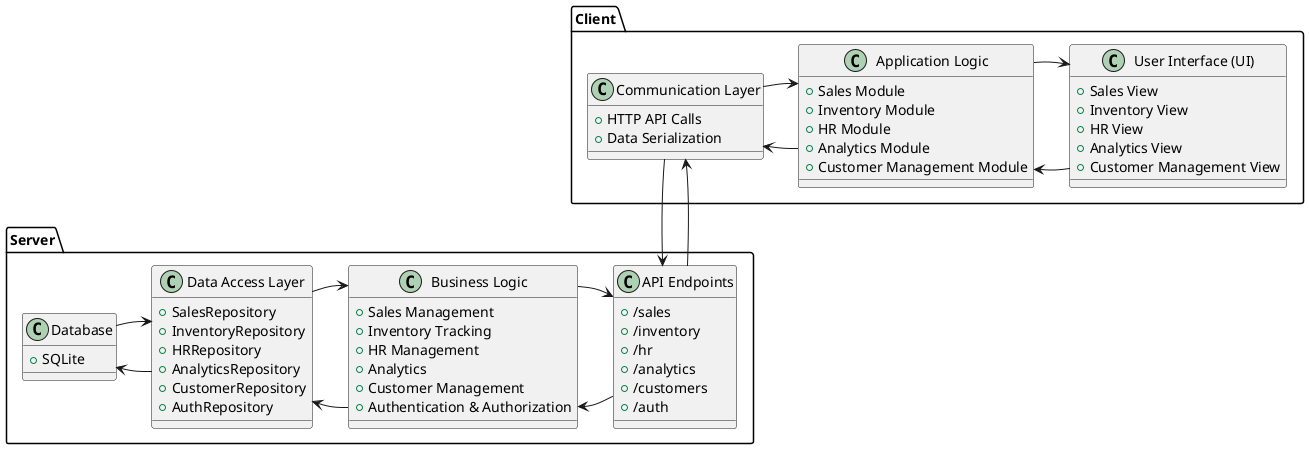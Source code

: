 @startuml
!define RECTANGLE class

package "Client" {
    RECTANGLE "User Interface (UI)" as UI1 {
        + Sales View
        + Inventory View
        + HR View
        + Analytics View
        + Customer Management View
    }

    RECTANGLE "Application Logic" as AppLogic1 {
        + Sales Module
        + Inventory Module
        + HR Module
        + Analytics Module
        + Customer Management Module
    }

    RECTANGLE "Communication Layer" as Comm1 {
        + HTTP API Calls
        + Data Serialization
    }
    
    UI1 --> AppLogic1
    AppLogic1 --> Comm1
    UI1 <-left- AppLogic1
    AppLogic1 <-left- Comm1
}

package "Server" {
    RECTANGLE "API Endpoints" as API2 {
        + /sales
        + /inventory
        + /hr
        + /analytics
        + /customers
        + /auth
    }

    RECTANGLE "Business Logic" as BusinessLogic2 {
        + Sales Management
        + Inventory Tracking
        + HR Management
        + Analytics
        + Customer Management
        + Authentication & Authorization
    }

    RECTANGLE "Data Access Layer" as DAL2 {
        + SalesRepository
        + InventoryRepository
        + HRRepository
        + AnalyticsRepository
        + CustomerRepository
        + AuthRepository
    }

    RECTANGLE "Database" as DB2 {
        + SQLite
    }

    API2 --> BusinessLogic2
    BusinessLogic2 --> DAL2
    DAL2 --> DB2
    API2 <-left- BusinessLogic2
    BusinessLogic2 <-left- DAL2
    DAL2 <-left- DB2
}

Comm1 --> API2
Comm1 <-down- API2
@enduml
